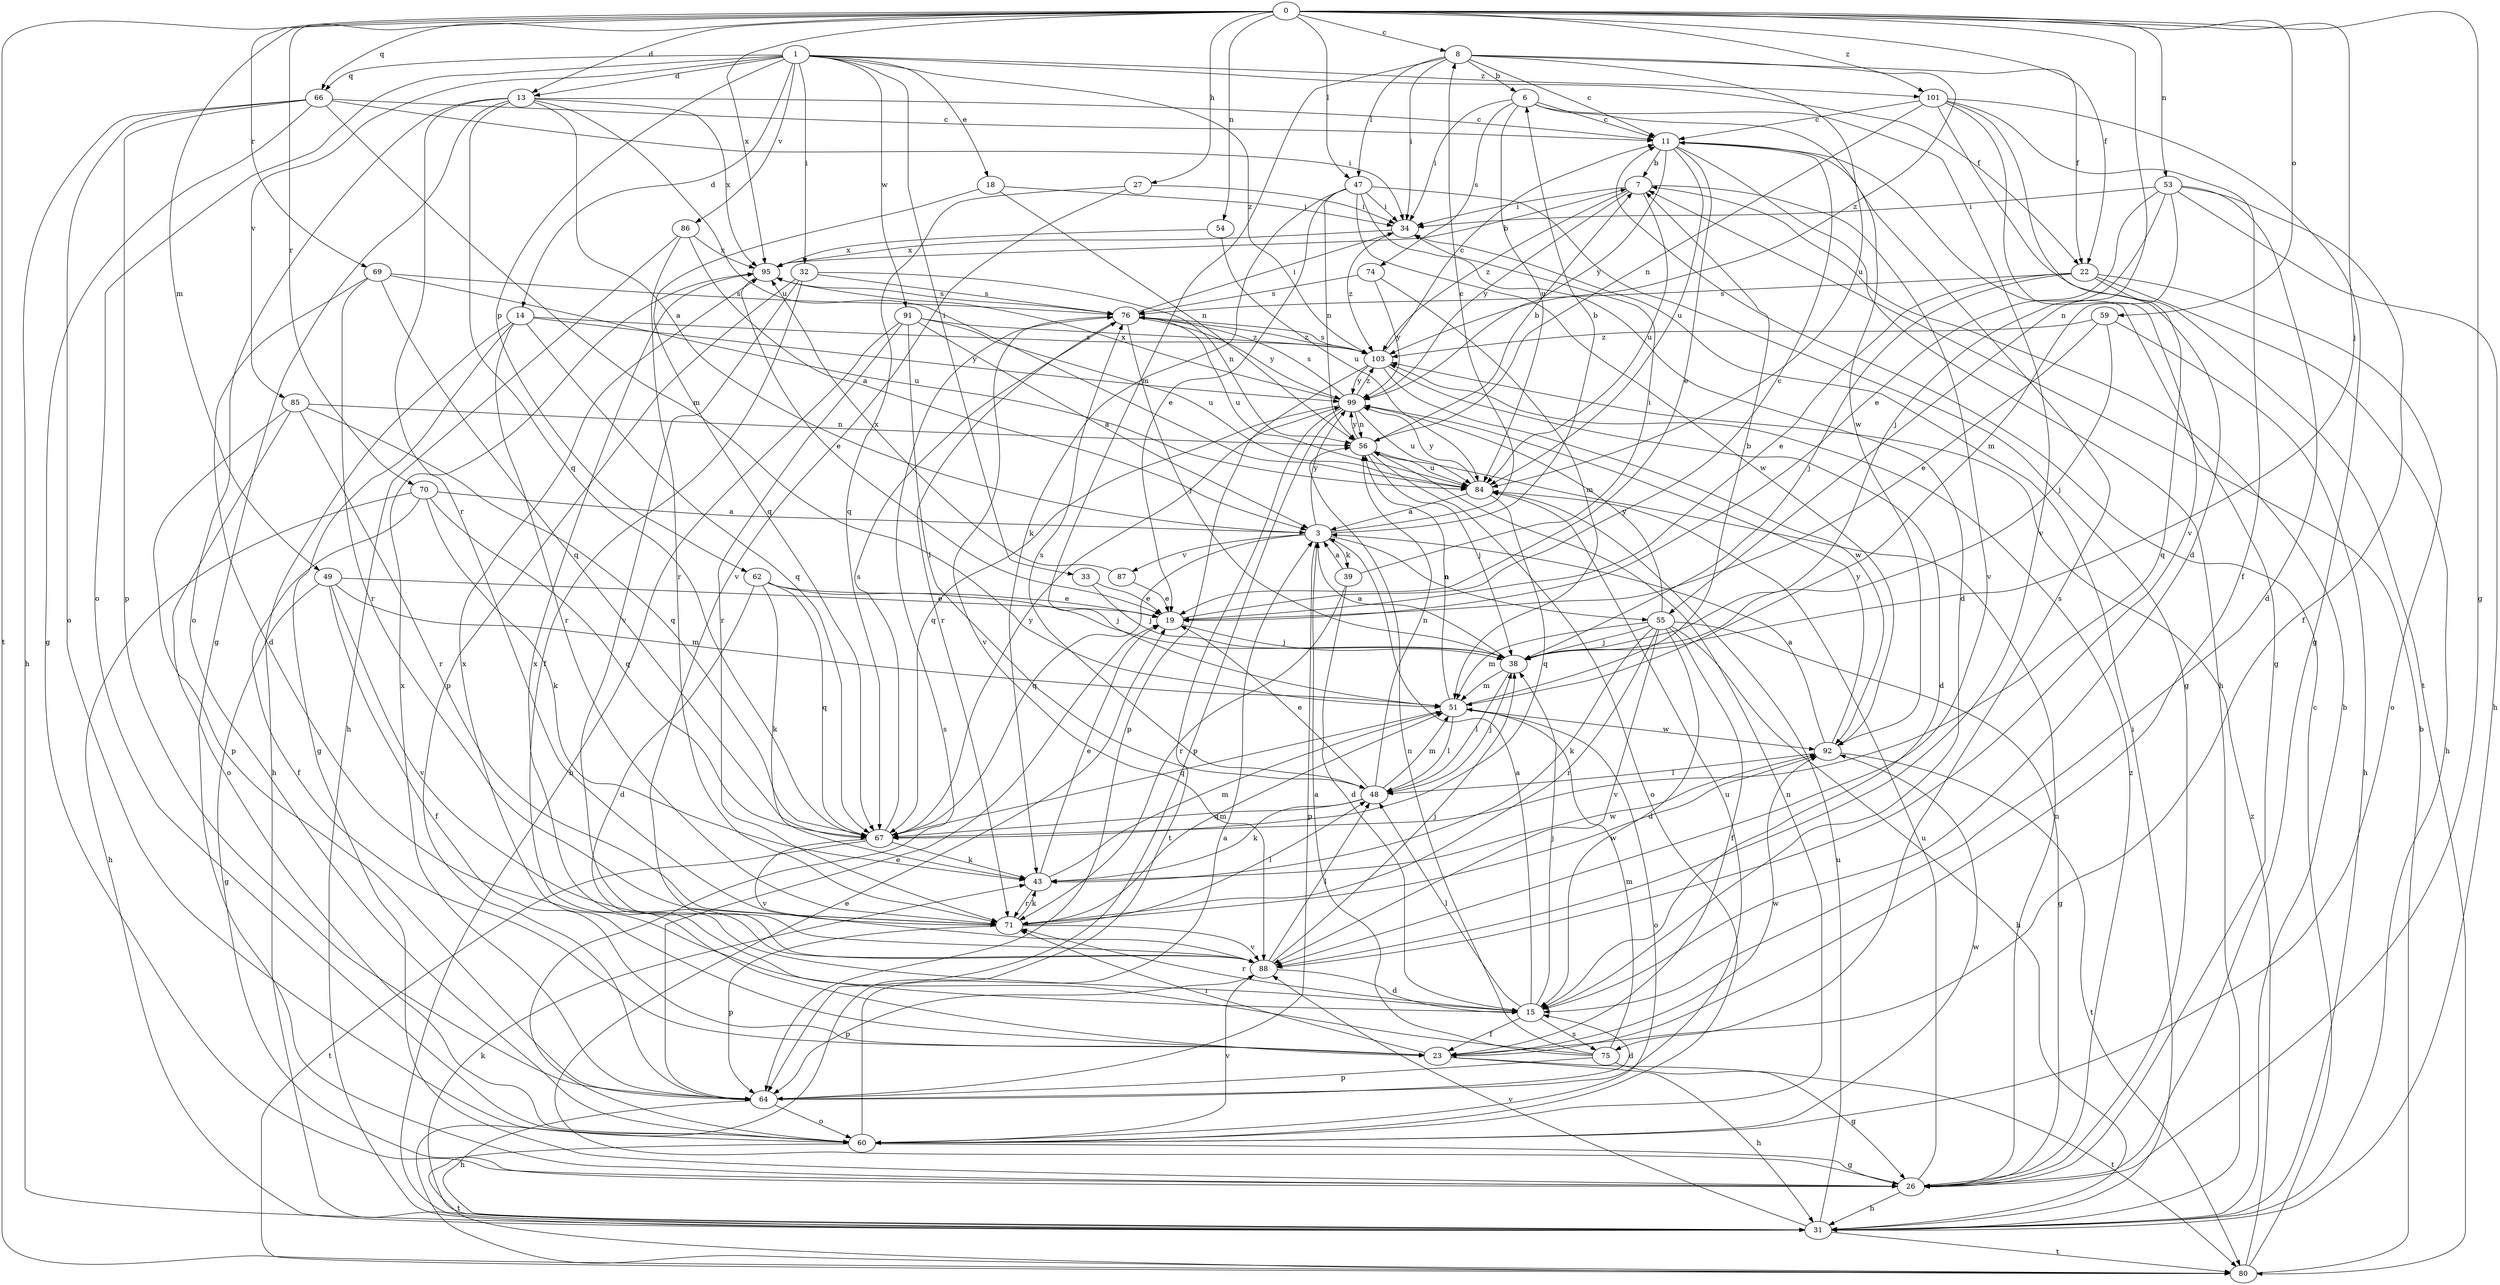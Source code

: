 strict digraph  {
0;
1;
3;
6;
7;
8;
11;
13;
14;
15;
18;
19;
22;
23;
26;
27;
31;
32;
33;
34;
38;
39;
43;
47;
48;
49;
51;
53;
54;
55;
56;
59;
60;
62;
64;
66;
67;
69;
70;
71;
74;
75;
76;
80;
84;
85;
86;
87;
88;
91;
92;
95;
99;
101;
103;
0 -> 8  [label=c];
0 -> 13  [label=d];
0 -> 22  [label=f];
0 -> 26  [label=g];
0 -> 27  [label=h];
0 -> 38  [label=j];
0 -> 47  [label=l];
0 -> 49  [label=m];
0 -> 53  [label=n];
0 -> 54  [label=n];
0 -> 55  [label=n];
0 -> 59  [label=o];
0 -> 66  [label=q];
0 -> 69  [label=r];
0 -> 70  [label=r];
0 -> 80  [label=t];
0 -> 95  [label=x];
0 -> 101  [label=z];
1 -> 13  [label=d];
1 -> 14  [label=d];
1 -> 18  [label=e];
1 -> 22  [label=f];
1 -> 32  [label=i];
1 -> 33  [label=i];
1 -> 60  [label=o];
1 -> 62  [label=p];
1 -> 66  [label=q];
1 -> 85  [label=v];
1 -> 86  [label=v];
1 -> 91  [label=w];
1 -> 101  [label=z];
1 -> 103  [label=z];
3 -> 6  [label=b];
3 -> 8  [label=c];
3 -> 39  [label=k];
3 -> 55  [label=n];
3 -> 64  [label=p];
3 -> 67  [label=q];
3 -> 87  [label=v];
3 -> 99  [label=y];
6 -> 11  [label=c];
6 -> 34  [label=i];
6 -> 74  [label=s];
6 -> 84  [label=u];
6 -> 88  [label=v];
6 -> 92  [label=w];
7 -> 34  [label=i];
7 -> 84  [label=u];
7 -> 88  [label=v];
7 -> 99  [label=y];
7 -> 103  [label=z];
8 -> 6  [label=b];
8 -> 11  [label=c];
8 -> 22  [label=f];
8 -> 34  [label=i];
8 -> 47  [label=l];
8 -> 51  [label=m];
8 -> 84  [label=u];
8 -> 103  [label=z];
11 -> 7  [label=b];
11 -> 19  [label=e];
11 -> 26  [label=g];
11 -> 31  [label=h];
11 -> 75  [label=s];
11 -> 84  [label=u];
11 -> 99  [label=y];
13 -> 3  [label=a];
13 -> 11  [label=c];
13 -> 26  [label=g];
13 -> 60  [label=o];
13 -> 67  [label=q];
13 -> 71  [label=r];
13 -> 84  [label=u];
13 -> 95  [label=x];
14 -> 26  [label=g];
14 -> 31  [label=h];
14 -> 67  [label=q];
14 -> 71  [label=r];
14 -> 99  [label=y];
14 -> 103  [label=z];
15 -> 3  [label=a];
15 -> 23  [label=f];
15 -> 38  [label=j];
15 -> 48  [label=l];
15 -> 71  [label=r];
15 -> 75  [label=s];
18 -> 34  [label=i];
18 -> 56  [label=n];
18 -> 67  [label=q];
19 -> 11  [label=c];
19 -> 38  [label=j];
22 -> 19  [label=e];
22 -> 31  [label=h];
22 -> 38  [label=j];
22 -> 60  [label=o];
22 -> 67  [label=q];
22 -> 76  [label=s];
23 -> 26  [label=g];
23 -> 31  [label=h];
23 -> 71  [label=r];
23 -> 92  [label=w];
23 -> 95  [label=x];
26 -> 19  [label=e];
26 -> 31  [label=h];
26 -> 56  [label=n];
26 -> 84  [label=u];
26 -> 103  [label=z];
27 -> 34  [label=i];
27 -> 67  [label=q];
27 -> 88  [label=v];
31 -> 7  [label=b];
31 -> 34  [label=i];
31 -> 43  [label=k];
31 -> 80  [label=t];
31 -> 84  [label=u];
31 -> 88  [label=v];
32 -> 23  [label=f];
32 -> 56  [label=n];
32 -> 64  [label=p];
32 -> 76  [label=s];
32 -> 88  [label=v];
33 -> 19  [label=e];
33 -> 38  [label=j];
34 -> 95  [label=x];
34 -> 103  [label=z];
38 -> 3  [label=a];
38 -> 48  [label=l];
38 -> 51  [label=m];
39 -> 3  [label=a];
39 -> 15  [label=d];
39 -> 34  [label=i];
39 -> 71  [label=r];
43 -> 19  [label=e];
43 -> 51  [label=m];
43 -> 71  [label=r];
43 -> 92  [label=w];
47 -> 15  [label=d];
47 -> 19  [label=e];
47 -> 26  [label=g];
47 -> 34  [label=i];
47 -> 43  [label=k];
47 -> 56  [label=n];
47 -> 92  [label=w];
48 -> 19  [label=e];
48 -> 38  [label=j];
48 -> 43  [label=k];
48 -> 51  [label=m];
48 -> 56  [label=n];
48 -> 67  [label=q];
48 -> 76  [label=s];
49 -> 19  [label=e];
49 -> 23  [label=f];
49 -> 26  [label=g];
49 -> 51  [label=m];
49 -> 88  [label=v];
51 -> 7  [label=b];
51 -> 48  [label=l];
51 -> 56  [label=n];
51 -> 60  [label=o];
51 -> 67  [label=q];
51 -> 92  [label=w];
53 -> 15  [label=d];
53 -> 19  [label=e];
53 -> 23  [label=f];
53 -> 31  [label=h];
53 -> 34  [label=i];
53 -> 38  [label=j];
53 -> 51  [label=m];
54 -> 84  [label=u];
54 -> 95  [label=x];
55 -> 15  [label=d];
55 -> 23  [label=f];
55 -> 26  [label=g];
55 -> 31  [label=h];
55 -> 38  [label=j];
55 -> 43  [label=k];
55 -> 51  [label=m];
55 -> 71  [label=r];
55 -> 88  [label=v];
55 -> 99  [label=y];
56 -> 7  [label=b];
56 -> 38  [label=j];
56 -> 60  [label=o];
56 -> 84  [label=u];
56 -> 99  [label=y];
59 -> 19  [label=e];
59 -> 31  [label=h];
59 -> 38  [label=j];
59 -> 103  [label=z];
60 -> 3  [label=a];
60 -> 26  [label=g];
60 -> 56  [label=n];
60 -> 76  [label=s];
60 -> 80  [label=t];
60 -> 88  [label=v];
60 -> 92  [label=w];
62 -> 15  [label=d];
62 -> 19  [label=e];
62 -> 38  [label=j];
62 -> 43  [label=k];
62 -> 67  [label=q];
64 -> 15  [label=d];
64 -> 19  [label=e];
64 -> 31  [label=h];
64 -> 60  [label=o];
64 -> 84  [label=u];
64 -> 95  [label=x];
66 -> 11  [label=c];
66 -> 26  [label=g];
66 -> 31  [label=h];
66 -> 34  [label=i];
66 -> 51  [label=m];
66 -> 60  [label=o];
66 -> 64  [label=p];
67 -> 43  [label=k];
67 -> 76  [label=s];
67 -> 80  [label=t];
67 -> 88  [label=v];
67 -> 99  [label=y];
69 -> 15  [label=d];
69 -> 67  [label=q];
69 -> 71  [label=r];
69 -> 76  [label=s];
69 -> 84  [label=u];
70 -> 3  [label=a];
70 -> 23  [label=f];
70 -> 31  [label=h];
70 -> 43  [label=k];
70 -> 67  [label=q];
71 -> 43  [label=k];
71 -> 48  [label=l];
71 -> 51  [label=m];
71 -> 64  [label=p];
71 -> 88  [label=v];
71 -> 92  [label=w];
74 -> 51  [label=m];
74 -> 76  [label=s];
74 -> 99  [label=y];
75 -> 3  [label=a];
75 -> 51  [label=m];
75 -> 56  [label=n];
75 -> 64  [label=p];
75 -> 80  [label=t];
75 -> 95  [label=x];
76 -> 34  [label=i];
76 -> 38  [label=j];
76 -> 71  [label=r];
76 -> 84  [label=u];
76 -> 88  [label=v];
76 -> 99  [label=y];
76 -> 103  [label=z];
80 -> 7  [label=b];
80 -> 11  [label=c];
80 -> 103  [label=z];
84 -> 3  [label=a];
84 -> 67  [label=q];
84 -> 99  [label=y];
85 -> 56  [label=n];
85 -> 60  [label=o];
85 -> 64  [label=p];
85 -> 67  [label=q];
85 -> 71  [label=r];
86 -> 3  [label=a];
86 -> 31  [label=h];
86 -> 71  [label=r];
86 -> 95  [label=x];
87 -> 19  [label=e];
87 -> 95  [label=x];
88 -> 15  [label=d];
88 -> 38  [label=j];
88 -> 48  [label=l];
88 -> 64  [label=p];
91 -> 3  [label=a];
91 -> 31  [label=h];
91 -> 48  [label=l];
91 -> 71  [label=r];
91 -> 84  [label=u];
91 -> 103  [label=z];
92 -> 3  [label=a];
92 -> 48  [label=l];
92 -> 80  [label=t];
92 -> 99  [label=y];
95 -> 7  [label=b];
95 -> 19  [label=e];
95 -> 76  [label=s];
99 -> 56  [label=n];
99 -> 64  [label=p];
99 -> 67  [label=q];
99 -> 76  [label=s];
99 -> 80  [label=t];
99 -> 84  [label=u];
99 -> 95  [label=x];
99 -> 103  [label=z];
101 -> 11  [label=c];
101 -> 15  [label=d];
101 -> 23  [label=f];
101 -> 26  [label=g];
101 -> 56  [label=n];
101 -> 80  [label=t];
101 -> 88  [label=v];
103 -> 11  [label=c];
103 -> 15  [label=d];
103 -> 64  [label=p];
103 -> 76  [label=s];
103 -> 92  [label=w];
103 -> 99  [label=y];
}
